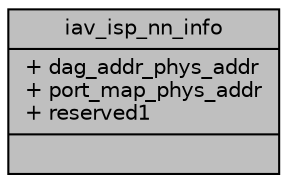 digraph "iav_isp_nn_info"
{
 // INTERACTIVE_SVG=YES
 // LATEX_PDF_SIZE
  bgcolor="transparent";
  edge [fontname="Helvetica",fontsize="10",labelfontname="Helvetica",labelfontsize="10"];
  node [fontname="Helvetica",fontsize="10",shape=record];
  Node1 [label="{iav_isp_nn_info\n|+ dag_addr_phys_addr\l+ port_map_phys_addr\l+ reserved1\l|}",height=0.2,width=0.4,color="black", fillcolor="grey75", style="filled", fontcolor="black",tooltip=" "];
}
